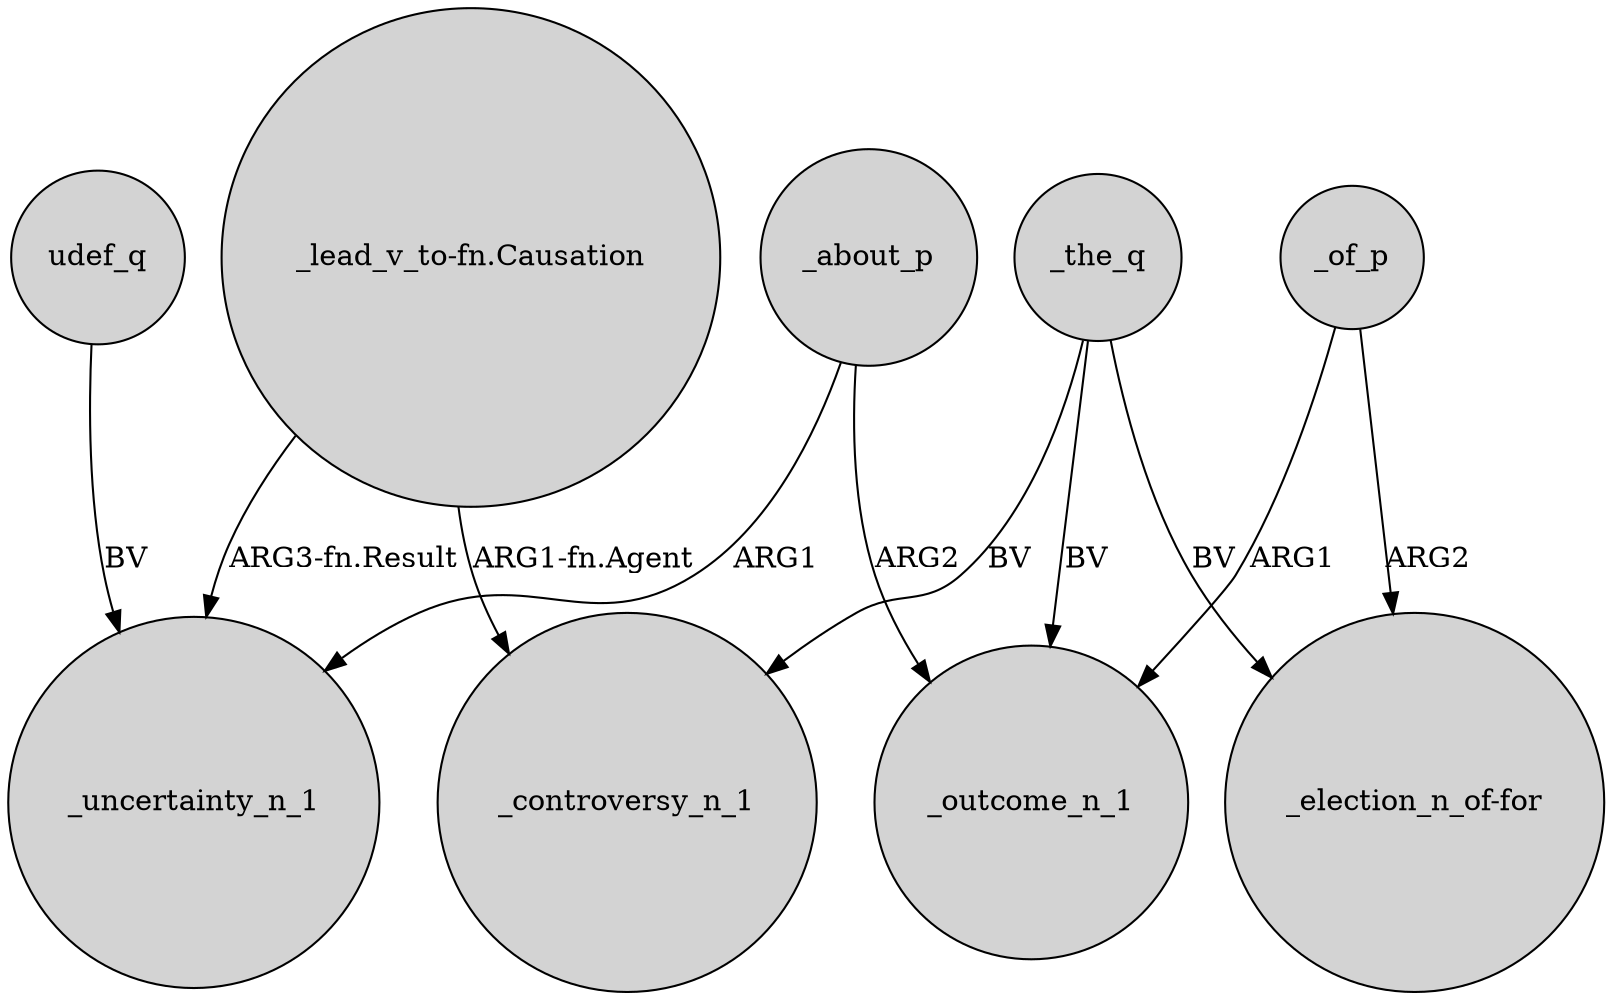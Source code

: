 digraph {
	node [shape=circle style=filled]
	"_lead_v_to-fn.Causation" -> _controversy_n_1 [label="ARG1-fn.Agent"]
	_about_p -> _outcome_n_1 [label=ARG2]
	_of_p -> "_election_n_of-for" [label=ARG2]
	_the_q -> "_election_n_of-for" [label=BV]
	udef_q -> _uncertainty_n_1 [label=BV]
	_about_p -> _uncertainty_n_1 [label=ARG1]
	"_lead_v_to-fn.Causation" -> _uncertainty_n_1 [label="ARG3-fn.Result"]
	_the_q -> _controversy_n_1 [label=BV]
	_of_p -> _outcome_n_1 [label=ARG1]
	_the_q -> _outcome_n_1 [label=BV]
}
